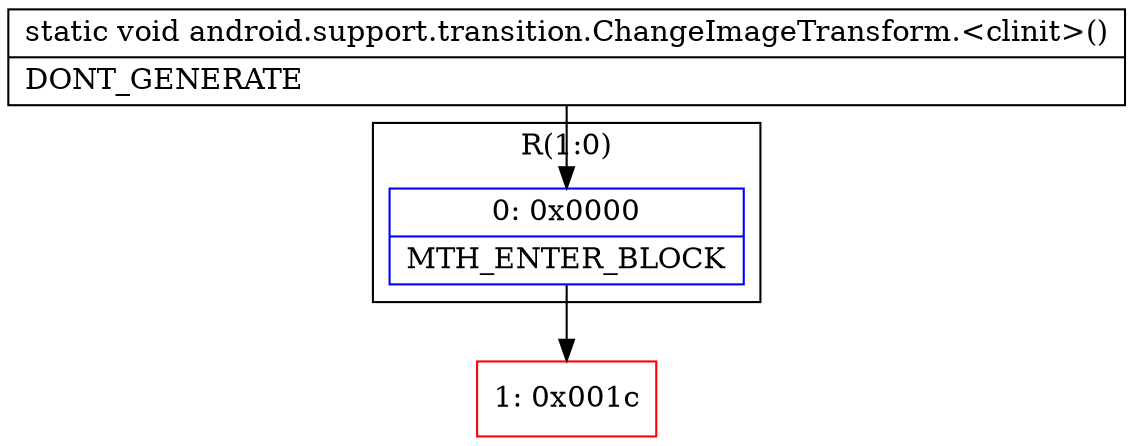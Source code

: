 digraph "CFG forandroid.support.transition.ChangeImageTransform.\<clinit\>()V" {
subgraph cluster_Region_603452438 {
label = "R(1:0)";
node [shape=record,color=blue];
Node_0 [shape=record,label="{0\:\ 0x0000|MTH_ENTER_BLOCK\l}"];
}
Node_1 [shape=record,color=red,label="{1\:\ 0x001c}"];
MethodNode[shape=record,label="{static void android.support.transition.ChangeImageTransform.\<clinit\>()  | DONT_GENERATE\l}"];
MethodNode -> Node_0;
Node_0 -> Node_1;
}

